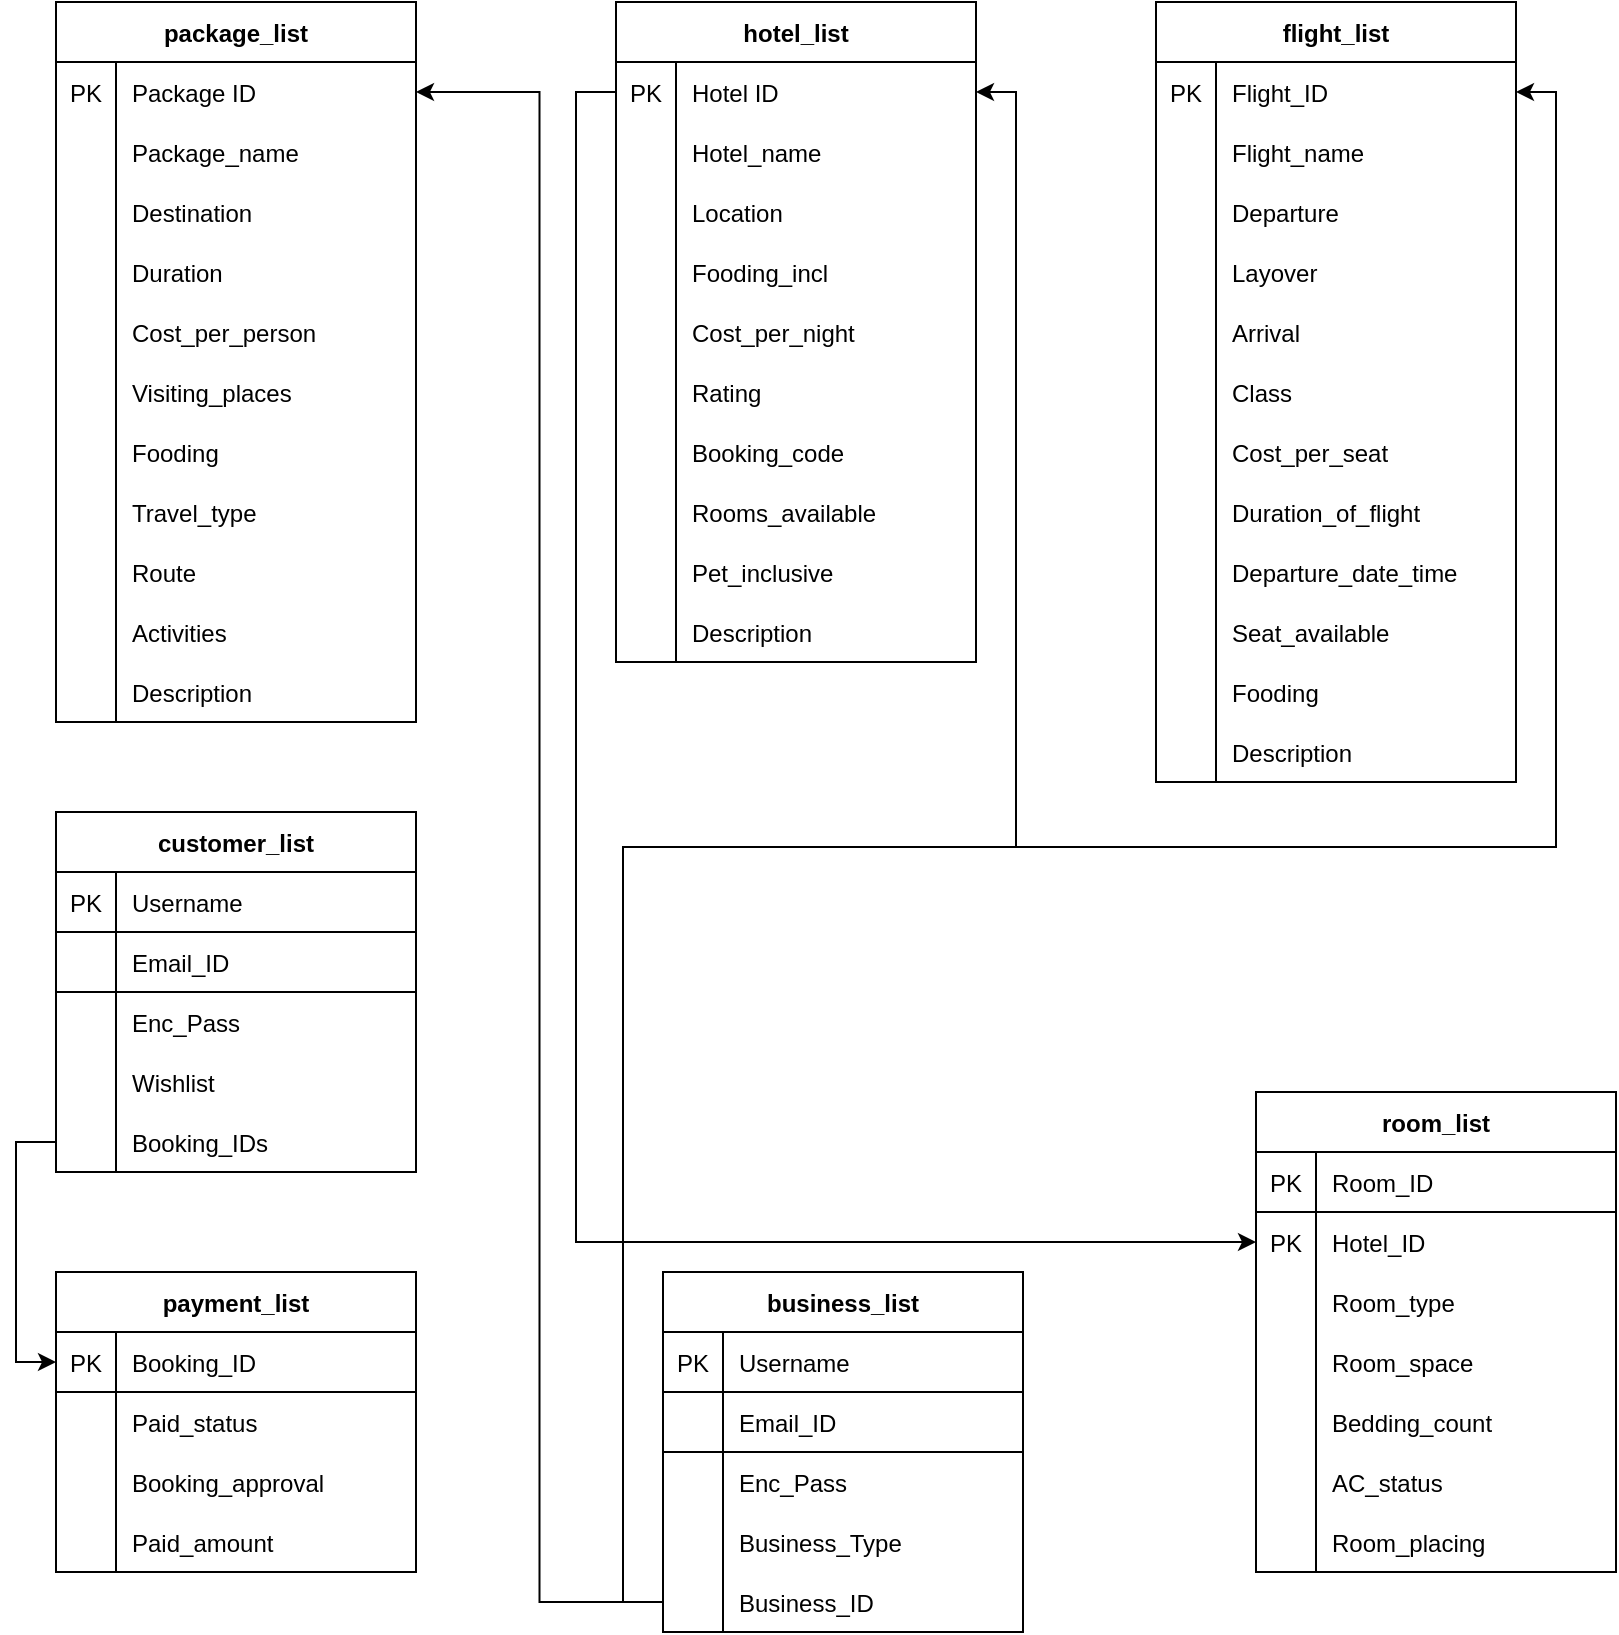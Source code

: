 <mxfile version="14.6.9" type="github">
  <diagram id="CuRWTSlqnP7_Cjv2j5Kn" name="Page-1">
    <mxGraphModel dx="2235" dy="767" grid="1" gridSize="10" guides="1" tooltips="1" connect="1" arrows="1" fold="1" page="1" pageScale="1" pageWidth="827" pageHeight="1169" math="0" shadow="0">
      <root>
        <mxCell id="0" />
        <mxCell id="1" parent="0" />
        <mxCell id="DWATMHvrTUFmByXDOC0O-36" value="package_list" style="shape=table;startSize=30;container=1;collapsible=1;childLayout=tableLayout;fixedRows=1;rowLines=0;fontStyle=1;align=center;resizeLast=1;" parent="1" vertex="1">
          <mxGeometry x="20" y="15" width="180" height="360" as="geometry" />
        </mxCell>
        <mxCell id="DWATMHvrTUFmByXDOC0O-40" value="" style="shape=partialRectangle;collapsible=0;dropTarget=0;pointerEvents=0;fillColor=none;top=0;left=0;bottom=0;right=0;points=[[0,0.5],[1,0.5]];portConstraint=eastwest;" parent="DWATMHvrTUFmByXDOC0O-36" vertex="1">
          <mxGeometry y="30" width="180" height="30" as="geometry" />
        </mxCell>
        <mxCell id="DWATMHvrTUFmByXDOC0O-41" value="PK" style="shape=partialRectangle;connectable=0;fillColor=none;top=0;left=0;bottom=0;right=0;editable=1;overflow=hidden;" parent="DWATMHvrTUFmByXDOC0O-40" vertex="1">
          <mxGeometry width="30" height="30" as="geometry" />
        </mxCell>
        <mxCell id="DWATMHvrTUFmByXDOC0O-42" value="Package ID" style="shape=partialRectangle;connectable=0;fillColor=none;top=0;left=0;bottom=0;right=0;align=left;spacingLeft=6;overflow=hidden;" parent="DWATMHvrTUFmByXDOC0O-40" vertex="1">
          <mxGeometry x="30" width="150" height="30" as="geometry" />
        </mxCell>
        <mxCell id="UtFTahRTL-I38knIz-Q8-114" value="" style="shape=partialRectangle;collapsible=0;dropTarget=0;pointerEvents=0;fillColor=none;top=0;left=0;bottom=0;right=0;points=[[0,0.5],[1,0.5]];portConstraint=eastwest;" parent="DWATMHvrTUFmByXDOC0O-36" vertex="1">
          <mxGeometry y="60" width="180" height="30" as="geometry" />
        </mxCell>
        <mxCell id="UtFTahRTL-I38knIz-Q8-115" value="" style="shape=partialRectangle;connectable=0;fillColor=none;top=0;left=0;bottom=0;right=0;editable=1;overflow=hidden;" parent="UtFTahRTL-I38knIz-Q8-114" vertex="1">
          <mxGeometry width="30" height="30" as="geometry" />
        </mxCell>
        <mxCell id="UtFTahRTL-I38knIz-Q8-116" value="Package_name" style="shape=partialRectangle;connectable=0;fillColor=none;top=0;left=0;bottom=0;right=0;align=left;spacingLeft=6;overflow=hidden;" parent="UtFTahRTL-I38knIz-Q8-114" vertex="1">
          <mxGeometry x="30" width="150" height="30" as="geometry" />
        </mxCell>
        <mxCell id="DWATMHvrTUFmByXDOC0O-43" value="" style="shape=partialRectangle;collapsible=0;dropTarget=0;pointerEvents=0;fillColor=none;top=0;left=0;bottom=0;right=0;points=[[0,0.5],[1,0.5]];portConstraint=eastwest;" parent="DWATMHvrTUFmByXDOC0O-36" vertex="1">
          <mxGeometry y="90" width="180" height="30" as="geometry" />
        </mxCell>
        <mxCell id="DWATMHvrTUFmByXDOC0O-44" value="" style="shape=partialRectangle;connectable=0;fillColor=none;top=0;left=0;bottom=0;right=0;editable=1;overflow=hidden;" parent="DWATMHvrTUFmByXDOC0O-43" vertex="1">
          <mxGeometry width="30" height="30" as="geometry" />
        </mxCell>
        <mxCell id="DWATMHvrTUFmByXDOC0O-45" value="Destination" style="shape=partialRectangle;connectable=0;fillColor=none;top=0;left=0;bottom=0;right=0;align=left;spacingLeft=6;overflow=hidden;" parent="DWATMHvrTUFmByXDOC0O-43" vertex="1">
          <mxGeometry x="30" width="150" height="30" as="geometry" />
        </mxCell>
        <mxCell id="DWATMHvrTUFmByXDOC0O-46" value="" style="shape=partialRectangle;collapsible=0;dropTarget=0;pointerEvents=0;fillColor=none;top=0;left=0;bottom=0;right=0;points=[[0,0.5],[1,0.5]];portConstraint=eastwest;" parent="DWATMHvrTUFmByXDOC0O-36" vertex="1">
          <mxGeometry y="120" width="180" height="30" as="geometry" />
        </mxCell>
        <mxCell id="DWATMHvrTUFmByXDOC0O-47" value="" style="shape=partialRectangle;connectable=0;fillColor=none;top=0;left=0;bottom=0;right=0;editable=1;overflow=hidden;" parent="DWATMHvrTUFmByXDOC0O-46" vertex="1">
          <mxGeometry width="30" height="30" as="geometry" />
        </mxCell>
        <mxCell id="DWATMHvrTUFmByXDOC0O-48" value="Duration" style="shape=partialRectangle;connectable=0;fillColor=none;top=0;left=0;bottom=0;right=0;align=left;spacingLeft=6;overflow=hidden;" parent="DWATMHvrTUFmByXDOC0O-46" vertex="1">
          <mxGeometry x="30" width="150" height="30" as="geometry" />
        </mxCell>
        <mxCell id="DWATMHvrTUFmByXDOC0O-50" value="" style="shape=partialRectangle;collapsible=0;dropTarget=0;pointerEvents=0;fillColor=none;top=0;left=0;bottom=0;right=0;points=[[0,0.5],[1,0.5]];portConstraint=eastwest;" parent="DWATMHvrTUFmByXDOC0O-36" vertex="1">
          <mxGeometry y="150" width="180" height="30" as="geometry" />
        </mxCell>
        <mxCell id="DWATMHvrTUFmByXDOC0O-51" value="" style="shape=partialRectangle;connectable=0;fillColor=none;top=0;left=0;bottom=0;right=0;editable=1;overflow=hidden;" parent="DWATMHvrTUFmByXDOC0O-50" vertex="1">
          <mxGeometry width="30" height="30" as="geometry" />
        </mxCell>
        <mxCell id="DWATMHvrTUFmByXDOC0O-52" value="Cost_per_person" style="shape=partialRectangle;connectable=0;fillColor=none;top=0;left=0;bottom=0;right=0;align=left;spacingLeft=6;overflow=hidden;" parent="DWATMHvrTUFmByXDOC0O-50" vertex="1">
          <mxGeometry x="30" width="150" height="30" as="geometry" />
        </mxCell>
        <mxCell id="DWATMHvrTUFmByXDOC0O-66" value="" style="shape=partialRectangle;collapsible=0;dropTarget=0;pointerEvents=0;fillColor=none;top=0;left=0;bottom=0;right=0;points=[[0,0.5],[1,0.5]];portConstraint=eastwest;" parent="DWATMHvrTUFmByXDOC0O-36" vertex="1">
          <mxGeometry y="180" width="180" height="30" as="geometry" />
        </mxCell>
        <mxCell id="DWATMHvrTUFmByXDOC0O-67" value="" style="shape=partialRectangle;connectable=0;fillColor=none;top=0;left=0;bottom=0;right=0;editable=1;overflow=hidden;" parent="DWATMHvrTUFmByXDOC0O-66" vertex="1">
          <mxGeometry width="30" height="30" as="geometry" />
        </mxCell>
        <mxCell id="DWATMHvrTUFmByXDOC0O-68" value="Visiting_places" style="shape=partialRectangle;connectable=0;fillColor=none;top=0;left=0;bottom=0;right=0;align=left;spacingLeft=6;overflow=hidden;" parent="DWATMHvrTUFmByXDOC0O-66" vertex="1">
          <mxGeometry x="30" width="150" height="30" as="geometry" />
        </mxCell>
        <mxCell id="DWATMHvrTUFmByXDOC0O-69" value="" style="shape=partialRectangle;collapsible=0;dropTarget=0;pointerEvents=0;fillColor=none;top=0;left=0;bottom=0;right=0;points=[[0,0.5],[1,0.5]];portConstraint=eastwest;" parent="DWATMHvrTUFmByXDOC0O-36" vertex="1">
          <mxGeometry y="210" width="180" height="30" as="geometry" />
        </mxCell>
        <mxCell id="DWATMHvrTUFmByXDOC0O-70" value="" style="shape=partialRectangle;connectable=0;fillColor=none;top=0;left=0;bottom=0;right=0;editable=1;overflow=hidden;" parent="DWATMHvrTUFmByXDOC0O-69" vertex="1">
          <mxGeometry width="30" height="30" as="geometry" />
        </mxCell>
        <mxCell id="DWATMHvrTUFmByXDOC0O-71" value="Fooding" style="shape=partialRectangle;connectable=0;fillColor=none;top=0;left=0;bottom=0;right=0;align=left;spacingLeft=6;overflow=hidden;" parent="DWATMHvrTUFmByXDOC0O-69" vertex="1">
          <mxGeometry x="30" width="150" height="30" as="geometry" />
        </mxCell>
        <mxCell id="DWATMHvrTUFmByXDOC0O-72" value="" style="shape=partialRectangle;collapsible=0;dropTarget=0;pointerEvents=0;fillColor=none;top=0;left=0;bottom=0;right=0;points=[[0,0.5],[1,0.5]];portConstraint=eastwest;" parent="DWATMHvrTUFmByXDOC0O-36" vertex="1">
          <mxGeometry y="240" width="180" height="30" as="geometry" />
        </mxCell>
        <mxCell id="DWATMHvrTUFmByXDOC0O-73" value="" style="shape=partialRectangle;connectable=0;fillColor=none;top=0;left=0;bottom=0;right=0;editable=1;overflow=hidden;" parent="DWATMHvrTUFmByXDOC0O-72" vertex="1">
          <mxGeometry width="30" height="30" as="geometry" />
        </mxCell>
        <mxCell id="DWATMHvrTUFmByXDOC0O-74" value="Travel_type" style="shape=partialRectangle;connectable=0;fillColor=none;top=0;left=0;bottom=0;right=0;align=left;spacingLeft=6;overflow=hidden;" parent="DWATMHvrTUFmByXDOC0O-72" vertex="1">
          <mxGeometry x="30" width="150" height="30" as="geometry" />
        </mxCell>
        <mxCell id="DWATMHvrTUFmByXDOC0O-75" value="" style="shape=partialRectangle;collapsible=0;dropTarget=0;pointerEvents=0;fillColor=none;top=0;left=0;bottom=0;right=0;points=[[0,0.5],[1,0.5]];portConstraint=eastwest;" parent="DWATMHvrTUFmByXDOC0O-36" vertex="1">
          <mxGeometry y="270" width="180" height="30" as="geometry" />
        </mxCell>
        <mxCell id="DWATMHvrTUFmByXDOC0O-76" value="" style="shape=partialRectangle;connectable=0;fillColor=none;top=0;left=0;bottom=0;right=0;editable=1;overflow=hidden;" parent="DWATMHvrTUFmByXDOC0O-75" vertex="1">
          <mxGeometry width="30" height="30" as="geometry" />
        </mxCell>
        <mxCell id="DWATMHvrTUFmByXDOC0O-77" value="Route" style="shape=partialRectangle;connectable=0;fillColor=none;top=0;left=0;bottom=0;right=0;align=left;spacingLeft=6;overflow=hidden;" parent="DWATMHvrTUFmByXDOC0O-75" vertex="1">
          <mxGeometry x="30" width="150" height="30" as="geometry" />
        </mxCell>
        <mxCell id="DWATMHvrTUFmByXDOC0O-78" value="" style="shape=partialRectangle;collapsible=0;dropTarget=0;pointerEvents=0;fillColor=none;top=0;left=0;bottom=0;right=0;points=[[0,0.5],[1,0.5]];portConstraint=eastwest;" parent="DWATMHvrTUFmByXDOC0O-36" vertex="1">
          <mxGeometry y="300" width="180" height="30" as="geometry" />
        </mxCell>
        <mxCell id="DWATMHvrTUFmByXDOC0O-79" value="" style="shape=partialRectangle;connectable=0;fillColor=none;top=0;left=0;bottom=0;right=0;editable=1;overflow=hidden;" parent="DWATMHvrTUFmByXDOC0O-78" vertex="1">
          <mxGeometry width="30" height="30" as="geometry" />
        </mxCell>
        <mxCell id="DWATMHvrTUFmByXDOC0O-80" value="Activities" style="shape=partialRectangle;connectable=0;fillColor=none;top=0;left=0;bottom=0;right=0;align=left;spacingLeft=6;overflow=hidden;" parent="DWATMHvrTUFmByXDOC0O-78" vertex="1">
          <mxGeometry x="30" width="150" height="30" as="geometry" />
        </mxCell>
        <mxCell id="UtFTahRTL-I38knIz-Q8-77" value="" style="shape=partialRectangle;collapsible=0;dropTarget=0;pointerEvents=0;fillColor=none;top=0;left=0;bottom=0;right=0;points=[[0,0.5],[1,0.5]];portConstraint=eastwest;" parent="DWATMHvrTUFmByXDOC0O-36" vertex="1">
          <mxGeometry y="330" width="180" height="30" as="geometry" />
        </mxCell>
        <mxCell id="UtFTahRTL-I38knIz-Q8-78" value="" style="shape=partialRectangle;connectable=0;fillColor=none;top=0;left=0;bottom=0;right=0;editable=1;overflow=hidden;" parent="UtFTahRTL-I38knIz-Q8-77" vertex="1">
          <mxGeometry width="30" height="30" as="geometry" />
        </mxCell>
        <mxCell id="UtFTahRTL-I38knIz-Q8-79" value="Description" style="shape=partialRectangle;connectable=0;fillColor=none;top=0;left=0;bottom=0;right=0;align=left;spacingLeft=6;overflow=hidden;" parent="UtFTahRTL-I38knIz-Q8-77" vertex="1">
          <mxGeometry x="30" width="150" height="30" as="geometry" />
        </mxCell>
        <mxCell id="DWATMHvrTUFmByXDOC0O-81" value="hotel_list" style="shape=table;startSize=30;container=1;collapsible=1;childLayout=tableLayout;fixedRows=1;rowLines=0;fontStyle=1;align=center;resizeLast=1;" parent="1" vertex="1">
          <mxGeometry x="300" y="15" width="180" height="330" as="geometry" />
        </mxCell>
        <mxCell id="DWATMHvrTUFmByXDOC0O-82" value="" style="shape=partialRectangle;collapsible=0;dropTarget=0;pointerEvents=0;fillColor=none;top=0;left=0;bottom=0;right=0;points=[[0,0.5],[1,0.5]];portConstraint=eastwest;" parent="DWATMHvrTUFmByXDOC0O-81" vertex="1">
          <mxGeometry y="30" width="180" height="30" as="geometry" />
        </mxCell>
        <mxCell id="DWATMHvrTUFmByXDOC0O-83" value="PK" style="shape=partialRectangle;connectable=0;fillColor=none;top=0;left=0;bottom=0;right=0;editable=1;overflow=hidden;" parent="DWATMHvrTUFmByXDOC0O-82" vertex="1">
          <mxGeometry width="30" height="30" as="geometry" />
        </mxCell>
        <mxCell id="DWATMHvrTUFmByXDOC0O-84" value="Hotel ID" style="shape=partialRectangle;connectable=0;fillColor=none;top=0;left=0;bottom=0;right=0;align=left;spacingLeft=6;overflow=hidden;" parent="DWATMHvrTUFmByXDOC0O-82" vertex="1">
          <mxGeometry x="30" width="150" height="30" as="geometry" />
        </mxCell>
        <mxCell id="UtFTahRTL-I38knIz-Q8-117" value="" style="shape=partialRectangle;collapsible=0;dropTarget=0;pointerEvents=0;fillColor=none;top=0;left=0;bottom=0;right=0;points=[[0,0.5],[1,0.5]];portConstraint=eastwest;" parent="DWATMHvrTUFmByXDOC0O-81" vertex="1">
          <mxGeometry y="60" width="180" height="30" as="geometry" />
        </mxCell>
        <mxCell id="UtFTahRTL-I38knIz-Q8-118" value="" style="shape=partialRectangle;connectable=0;fillColor=none;top=0;left=0;bottom=0;right=0;editable=1;overflow=hidden;" parent="UtFTahRTL-I38knIz-Q8-117" vertex="1">
          <mxGeometry width="30" height="30" as="geometry" />
        </mxCell>
        <mxCell id="UtFTahRTL-I38knIz-Q8-119" value="Hotel_name" style="shape=partialRectangle;connectable=0;fillColor=none;top=0;left=0;bottom=0;right=0;align=left;spacingLeft=6;overflow=hidden;" parent="UtFTahRTL-I38knIz-Q8-117" vertex="1">
          <mxGeometry x="30" width="150" height="30" as="geometry" />
        </mxCell>
        <mxCell id="DWATMHvrTUFmByXDOC0O-85" value="" style="shape=partialRectangle;collapsible=0;dropTarget=0;pointerEvents=0;fillColor=none;top=0;left=0;bottom=0;right=0;points=[[0,0.5],[1,0.5]];portConstraint=eastwest;" parent="DWATMHvrTUFmByXDOC0O-81" vertex="1">
          <mxGeometry y="90" width="180" height="30" as="geometry" />
        </mxCell>
        <mxCell id="DWATMHvrTUFmByXDOC0O-86" value="" style="shape=partialRectangle;connectable=0;fillColor=none;top=0;left=0;bottom=0;right=0;editable=1;overflow=hidden;" parent="DWATMHvrTUFmByXDOC0O-85" vertex="1">
          <mxGeometry width="30" height="30" as="geometry" />
        </mxCell>
        <mxCell id="DWATMHvrTUFmByXDOC0O-87" value="Location" style="shape=partialRectangle;connectable=0;fillColor=none;top=0;left=0;bottom=0;right=0;align=left;spacingLeft=6;overflow=hidden;" parent="DWATMHvrTUFmByXDOC0O-85" vertex="1">
          <mxGeometry x="30" width="150" height="30" as="geometry" />
        </mxCell>
        <mxCell id="DWATMHvrTUFmByXDOC0O-88" value="" style="shape=partialRectangle;collapsible=0;dropTarget=0;pointerEvents=0;fillColor=none;top=0;left=0;bottom=0;right=0;points=[[0,0.5],[1,0.5]];portConstraint=eastwest;" parent="DWATMHvrTUFmByXDOC0O-81" vertex="1">
          <mxGeometry y="120" width="180" height="30" as="geometry" />
        </mxCell>
        <mxCell id="DWATMHvrTUFmByXDOC0O-89" value="" style="shape=partialRectangle;connectable=0;fillColor=none;top=0;left=0;bottom=0;right=0;editable=1;overflow=hidden;" parent="DWATMHvrTUFmByXDOC0O-88" vertex="1">
          <mxGeometry width="30" height="30" as="geometry" />
        </mxCell>
        <mxCell id="DWATMHvrTUFmByXDOC0O-90" value="Fooding_incl" style="shape=partialRectangle;connectable=0;fillColor=none;top=0;left=0;bottom=0;right=0;align=left;spacingLeft=6;overflow=hidden;" parent="DWATMHvrTUFmByXDOC0O-88" vertex="1">
          <mxGeometry x="30" width="150" height="30" as="geometry" />
        </mxCell>
        <mxCell id="DWATMHvrTUFmByXDOC0O-91" value="" style="shape=partialRectangle;collapsible=0;dropTarget=0;pointerEvents=0;fillColor=none;top=0;left=0;bottom=0;right=0;points=[[0,0.5],[1,0.5]];portConstraint=eastwest;" parent="DWATMHvrTUFmByXDOC0O-81" vertex="1">
          <mxGeometry y="150" width="180" height="30" as="geometry" />
        </mxCell>
        <mxCell id="DWATMHvrTUFmByXDOC0O-92" value="" style="shape=partialRectangle;connectable=0;fillColor=none;top=0;left=0;bottom=0;right=0;editable=1;overflow=hidden;" parent="DWATMHvrTUFmByXDOC0O-91" vertex="1">
          <mxGeometry width="30" height="30" as="geometry" />
        </mxCell>
        <mxCell id="DWATMHvrTUFmByXDOC0O-93" value="Cost_per_night" style="shape=partialRectangle;connectable=0;fillColor=none;top=0;left=0;bottom=0;right=0;align=left;spacingLeft=6;overflow=hidden;" parent="DWATMHvrTUFmByXDOC0O-91" vertex="1">
          <mxGeometry x="30" width="150" height="30" as="geometry" />
        </mxCell>
        <mxCell id="DWATMHvrTUFmByXDOC0O-94" value="" style="shape=partialRectangle;collapsible=0;dropTarget=0;pointerEvents=0;fillColor=none;top=0;left=0;bottom=0;right=0;points=[[0,0.5],[1,0.5]];portConstraint=eastwest;" parent="DWATMHvrTUFmByXDOC0O-81" vertex="1">
          <mxGeometry y="180" width="180" height="30" as="geometry" />
        </mxCell>
        <mxCell id="DWATMHvrTUFmByXDOC0O-95" value="" style="shape=partialRectangle;connectable=0;fillColor=none;top=0;left=0;bottom=0;right=0;editable=1;overflow=hidden;" parent="DWATMHvrTUFmByXDOC0O-94" vertex="1">
          <mxGeometry width="30" height="30" as="geometry" />
        </mxCell>
        <mxCell id="DWATMHvrTUFmByXDOC0O-96" value="Rating" style="shape=partialRectangle;connectable=0;fillColor=none;top=0;left=0;bottom=0;right=0;align=left;spacingLeft=6;overflow=hidden;" parent="DWATMHvrTUFmByXDOC0O-94" vertex="1">
          <mxGeometry x="30" width="150" height="30" as="geometry" />
        </mxCell>
        <mxCell id="UtFTahRTL-I38knIz-Q8-14" value="" style="shape=partialRectangle;collapsible=0;dropTarget=0;pointerEvents=0;fillColor=none;top=0;left=0;bottom=0;right=0;points=[[0,0.5],[1,0.5]];portConstraint=eastwest;" parent="DWATMHvrTUFmByXDOC0O-81" vertex="1">
          <mxGeometry y="210" width="180" height="30" as="geometry" />
        </mxCell>
        <mxCell id="UtFTahRTL-I38knIz-Q8-15" value="" style="shape=partialRectangle;connectable=0;fillColor=none;top=0;left=0;bottom=0;right=0;editable=1;overflow=hidden;" parent="UtFTahRTL-I38knIz-Q8-14" vertex="1">
          <mxGeometry width="30" height="30" as="geometry" />
        </mxCell>
        <mxCell id="UtFTahRTL-I38knIz-Q8-16" value="Booking_code" style="shape=partialRectangle;connectable=0;fillColor=none;top=0;left=0;bottom=0;right=0;align=left;spacingLeft=6;overflow=hidden;" parent="UtFTahRTL-I38knIz-Q8-14" vertex="1">
          <mxGeometry x="30" width="150" height="30" as="geometry" />
        </mxCell>
        <mxCell id="UtFTahRTL-I38knIz-Q8-33" value="" style="shape=partialRectangle;collapsible=0;dropTarget=0;pointerEvents=0;fillColor=none;top=0;left=0;bottom=0;right=0;points=[[0,0.5],[1,0.5]];portConstraint=eastwest;" parent="DWATMHvrTUFmByXDOC0O-81" vertex="1">
          <mxGeometry y="240" width="180" height="30" as="geometry" />
        </mxCell>
        <mxCell id="UtFTahRTL-I38knIz-Q8-34" value="" style="shape=partialRectangle;connectable=0;fillColor=none;top=0;left=0;bottom=0;right=0;editable=1;overflow=hidden;" parent="UtFTahRTL-I38knIz-Q8-33" vertex="1">
          <mxGeometry width="30" height="30" as="geometry" />
        </mxCell>
        <mxCell id="UtFTahRTL-I38knIz-Q8-35" value="Rooms_available" style="shape=partialRectangle;connectable=0;fillColor=none;top=0;left=0;bottom=0;right=0;align=left;spacingLeft=6;overflow=hidden;" parent="UtFTahRTL-I38knIz-Q8-33" vertex="1">
          <mxGeometry x="30" width="150" height="30" as="geometry" />
        </mxCell>
        <mxCell id="UtFTahRTL-I38knIz-Q8-83" value="" style="shape=partialRectangle;collapsible=0;dropTarget=0;pointerEvents=0;fillColor=none;top=0;left=0;bottom=0;right=0;points=[[0,0.5],[1,0.5]];portConstraint=eastwest;" parent="DWATMHvrTUFmByXDOC0O-81" vertex="1">
          <mxGeometry y="270" width="180" height="30" as="geometry" />
        </mxCell>
        <mxCell id="UtFTahRTL-I38knIz-Q8-84" value="" style="shape=partialRectangle;connectable=0;fillColor=none;top=0;left=0;bottom=0;right=0;editable=1;overflow=hidden;" parent="UtFTahRTL-I38knIz-Q8-83" vertex="1">
          <mxGeometry width="30" height="30" as="geometry" />
        </mxCell>
        <mxCell id="UtFTahRTL-I38knIz-Q8-85" value="Pet_inclusive" style="shape=partialRectangle;connectable=0;fillColor=none;top=0;left=0;bottom=0;right=0;align=left;spacingLeft=6;overflow=hidden;" parent="UtFTahRTL-I38knIz-Q8-83" vertex="1">
          <mxGeometry x="30" width="150" height="30" as="geometry" />
        </mxCell>
        <mxCell id="UtFTahRTL-I38knIz-Q8-80" value="" style="shape=partialRectangle;collapsible=0;dropTarget=0;pointerEvents=0;fillColor=none;top=0;left=0;bottom=0;right=0;points=[[0,0.5],[1,0.5]];portConstraint=eastwest;" parent="DWATMHvrTUFmByXDOC0O-81" vertex="1">
          <mxGeometry y="300" width="180" height="30" as="geometry" />
        </mxCell>
        <mxCell id="UtFTahRTL-I38knIz-Q8-81" value="" style="shape=partialRectangle;connectable=0;fillColor=none;top=0;left=0;bottom=0;right=0;editable=1;overflow=hidden;" parent="UtFTahRTL-I38knIz-Q8-80" vertex="1">
          <mxGeometry width="30" height="30" as="geometry" />
        </mxCell>
        <mxCell id="UtFTahRTL-I38knIz-Q8-82" value="Description" style="shape=partialRectangle;connectable=0;fillColor=none;top=0;left=0;bottom=0;right=0;align=left;spacingLeft=6;overflow=hidden;" parent="UtFTahRTL-I38knIz-Q8-80" vertex="1">
          <mxGeometry x="30" width="150" height="30" as="geometry" />
        </mxCell>
        <mxCell id="DWATMHvrTUFmByXDOC0O-109" value="flight_list" style="shape=table;startSize=30;container=1;collapsible=1;childLayout=tableLayout;fixedRows=1;rowLines=0;fontStyle=1;align=center;resizeLast=1;" parent="1" vertex="1">
          <mxGeometry x="570" y="15" width="180" height="390" as="geometry" />
        </mxCell>
        <mxCell id="DWATMHvrTUFmByXDOC0O-110" value="" style="shape=partialRectangle;collapsible=0;dropTarget=0;pointerEvents=0;fillColor=none;top=0;left=0;bottom=0;right=0;points=[[0,0.5],[1,0.5]];portConstraint=eastwest;" parent="DWATMHvrTUFmByXDOC0O-109" vertex="1">
          <mxGeometry y="30" width="180" height="30" as="geometry" />
        </mxCell>
        <mxCell id="DWATMHvrTUFmByXDOC0O-111" value="PK" style="shape=partialRectangle;connectable=0;fillColor=none;top=0;left=0;bottom=0;right=0;editable=1;overflow=hidden;" parent="DWATMHvrTUFmByXDOC0O-110" vertex="1">
          <mxGeometry width="30" height="30" as="geometry" />
        </mxCell>
        <mxCell id="DWATMHvrTUFmByXDOC0O-112" value="Flight_ID" style="shape=partialRectangle;connectable=0;fillColor=none;top=0;left=0;bottom=0;right=0;align=left;spacingLeft=6;overflow=hidden;" parent="DWATMHvrTUFmByXDOC0O-110" vertex="1">
          <mxGeometry x="30" width="150" height="30" as="geometry" />
        </mxCell>
        <mxCell id="UtFTahRTL-I38knIz-Q8-120" value="" style="shape=partialRectangle;collapsible=0;dropTarget=0;pointerEvents=0;fillColor=none;top=0;left=0;bottom=0;right=0;points=[[0,0.5],[1,0.5]];portConstraint=eastwest;" parent="DWATMHvrTUFmByXDOC0O-109" vertex="1">
          <mxGeometry y="60" width="180" height="30" as="geometry" />
        </mxCell>
        <mxCell id="UtFTahRTL-I38knIz-Q8-121" value="" style="shape=partialRectangle;connectable=0;fillColor=none;top=0;left=0;bottom=0;right=0;editable=1;overflow=hidden;" parent="UtFTahRTL-I38knIz-Q8-120" vertex="1">
          <mxGeometry width="30" height="30" as="geometry" />
        </mxCell>
        <mxCell id="UtFTahRTL-I38knIz-Q8-122" value="Flight_name" style="shape=partialRectangle;connectable=0;fillColor=none;top=0;left=0;bottom=0;right=0;align=left;spacingLeft=6;overflow=hidden;" parent="UtFTahRTL-I38knIz-Q8-120" vertex="1">
          <mxGeometry x="30" width="150" height="30" as="geometry" />
        </mxCell>
        <mxCell id="DWATMHvrTUFmByXDOC0O-113" value="" style="shape=partialRectangle;collapsible=0;dropTarget=0;pointerEvents=0;fillColor=none;top=0;left=0;bottom=0;right=0;points=[[0,0.5],[1,0.5]];portConstraint=eastwest;" parent="DWATMHvrTUFmByXDOC0O-109" vertex="1">
          <mxGeometry y="90" width="180" height="30" as="geometry" />
        </mxCell>
        <mxCell id="DWATMHvrTUFmByXDOC0O-114" value="" style="shape=partialRectangle;connectable=0;fillColor=none;top=0;left=0;bottom=0;right=0;editable=1;overflow=hidden;" parent="DWATMHvrTUFmByXDOC0O-113" vertex="1">
          <mxGeometry width="30" height="30" as="geometry" />
        </mxCell>
        <mxCell id="DWATMHvrTUFmByXDOC0O-115" value="Departure" style="shape=partialRectangle;connectable=0;fillColor=none;top=0;left=0;bottom=0;right=0;align=left;spacingLeft=6;overflow=hidden;" parent="DWATMHvrTUFmByXDOC0O-113" vertex="1">
          <mxGeometry x="30" width="150" height="30" as="geometry" />
        </mxCell>
        <mxCell id="UtFTahRTL-I38knIz-Q8-86" value="" style="shape=partialRectangle;collapsible=0;dropTarget=0;pointerEvents=0;fillColor=none;top=0;left=0;bottom=0;right=0;points=[[0,0.5],[1,0.5]];portConstraint=eastwest;" parent="DWATMHvrTUFmByXDOC0O-109" vertex="1">
          <mxGeometry y="120" width="180" height="30" as="geometry" />
        </mxCell>
        <mxCell id="UtFTahRTL-I38knIz-Q8-87" value="" style="shape=partialRectangle;connectable=0;fillColor=none;top=0;left=0;bottom=0;right=0;editable=1;overflow=hidden;" parent="UtFTahRTL-I38knIz-Q8-86" vertex="1">
          <mxGeometry width="30" height="30" as="geometry" />
        </mxCell>
        <mxCell id="UtFTahRTL-I38knIz-Q8-88" value="Layover" style="shape=partialRectangle;connectable=0;fillColor=none;top=0;left=0;bottom=0;right=0;align=left;spacingLeft=6;overflow=hidden;" parent="UtFTahRTL-I38knIz-Q8-86" vertex="1">
          <mxGeometry x="30" width="150" height="30" as="geometry" />
        </mxCell>
        <mxCell id="DWATMHvrTUFmByXDOC0O-116" value="" style="shape=partialRectangle;collapsible=0;dropTarget=0;pointerEvents=0;fillColor=none;top=0;left=0;bottom=0;right=0;points=[[0,0.5],[1,0.5]];portConstraint=eastwest;" parent="DWATMHvrTUFmByXDOC0O-109" vertex="1">
          <mxGeometry y="150" width="180" height="30" as="geometry" />
        </mxCell>
        <mxCell id="DWATMHvrTUFmByXDOC0O-117" value="" style="shape=partialRectangle;connectable=0;fillColor=none;top=0;left=0;bottom=0;right=0;editable=1;overflow=hidden;" parent="DWATMHvrTUFmByXDOC0O-116" vertex="1">
          <mxGeometry width="30" height="30" as="geometry" />
        </mxCell>
        <mxCell id="DWATMHvrTUFmByXDOC0O-118" value="Arrival" style="shape=partialRectangle;connectable=0;fillColor=none;top=0;left=0;bottom=0;right=0;align=left;spacingLeft=6;overflow=hidden;" parent="DWATMHvrTUFmByXDOC0O-116" vertex="1">
          <mxGeometry x="30" width="150" height="30" as="geometry" />
        </mxCell>
        <mxCell id="DWATMHvrTUFmByXDOC0O-119" value="" style="shape=partialRectangle;collapsible=0;dropTarget=0;pointerEvents=0;fillColor=none;top=0;left=0;bottom=0;right=0;points=[[0,0.5],[1,0.5]];portConstraint=eastwest;" parent="DWATMHvrTUFmByXDOC0O-109" vertex="1">
          <mxGeometry y="180" width="180" height="30" as="geometry" />
        </mxCell>
        <mxCell id="DWATMHvrTUFmByXDOC0O-120" value="" style="shape=partialRectangle;connectable=0;fillColor=none;top=0;left=0;bottom=0;right=0;editable=1;overflow=hidden;" parent="DWATMHvrTUFmByXDOC0O-119" vertex="1">
          <mxGeometry width="30" height="30" as="geometry" />
        </mxCell>
        <mxCell id="DWATMHvrTUFmByXDOC0O-121" value="Class" style="shape=partialRectangle;connectable=0;fillColor=none;top=0;left=0;bottom=0;right=0;align=left;spacingLeft=6;overflow=hidden;" parent="DWATMHvrTUFmByXDOC0O-119" vertex="1">
          <mxGeometry x="30" width="150" height="30" as="geometry" />
        </mxCell>
        <mxCell id="DWATMHvrTUFmByXDOC0O-122" value="" style="shape=partialRectangle;collapsible=0;dropTarget=0;pointerEvents=0;fillColor=none;top=0;left=0;bottom=0;right=0;points=[[0,0.5],[1,0.5]];portConstraint=eastwest;" parent="DWATMHvrTUFmByXDOC0O-109" vertex="1">
          <mxGeometry y="210" width="180" height="30" as="geometry" />
        </mxCell>
        <mxCell id="DWATMHvrTUFmByXDOC0O-123" value="" style="shape=partialRectangle;connectable=0;fillColor=none;top=0;left=0;bottom=0;right=0;editable=1;overflow=hidden;" parent="DWATMHvrTUFmByXDOC0O-122" vertex="1">
          <mxGeometry width="30" height="30" as="geometry" />
        </mxCell>
        <mxCell id="DWATMHvrTUFmByXDOC0O-124" value="Cost_per_seat" style="shape=partialRectangle;connectable=0;fillColor=none;top=0;left=0;bottom=0;right=0;align=left;spacingLeft=6;overflow=hidden;" parent="DWATMHvrTUFmByXDOC0O-122" vertex="1">
          <mxGeometry x="30" width="150" height="30" as="geometry" />
        </mxCell>
        <mxCell id="DWATMHvrTUFmByXDOC0O-125" value="" style="shape=partialRectangle;collapsible=0;dropTarget=0;pointerEvents=0;fillColor=none;top=0;left=0;bottom=0;right=0;points=[[0,0.5],[1,0.5]];portConstraint=eastwest;" parent="DWATMHvrTUFmByXDOC0O-109" vertex="1">
          <mxGeometry y="240" width="180" height="30" as="geometry" />
        </mxCell>
        <mxCell id="DWATMHvrTUFmByXDOC0O-126" value="" style="shape=partialRectangle;connectable=0;fillColor=none;top=0;left=0;bottom=0;right=0;editable=1;overflow=hidden;" parent="DWATMHvrTUFmByXDOC0O-125" vertex="1">
          <mxGeometry width="30" height="30" as="geometry" />
        </mxCell>
        <mxCell id="DWATMHvrTUFmByXDOC0O-127" value="Duration_of_flight" style="shape=partialRectangle;connectable=0;fillColor=none;top=0;left=0;bottom=0;right=0;align=left;spacingLeft=6;overflow=hidden;" parent="DWATMHvrTUFmByXDOC0O-125" vertex="1">
          <mxGeometry x="30" width="150" height="30" as="geometry" />
        </mxCell>
        <mxCell id="DWATMHvrTUFmByXDOC0O-128" value="" style="shape=partialRectangle;collapsible=0;dropTarget=0;pointerEvents=0;fillColor=none;top=0;left=0;bottom=0;right=0;points=[[0,0.5],[1,0.5]];portConstraint=eastwest;" parent="DWATMHvrTUFmByXDOC0O-109" vertex="1">
          <mxGeometry y="270" width="180" height="30" as="geometry" />
        </mxCell>
        <mxCell id="DWATMHvrTUFmByXDOC0O-129" value="" style="shape=partialRectangle;connectable=0;fillColor=none;top=0;left=0;bottom=0;right=0;editable=1;overflow=hidden;" parent="DWATMHvrTUFmByXDOC0O-128" vertex="1">
          <mxGeometry width="30" height="30" as="geometry" />
        </mxCell>
        <mxCell id="DWATMHvrTUFmByXDOC0O-130" value="Departure_date_time" style="shape=partialRectangle;connectable=0;fillColor=none;top=0;left=0;bottom=0;right=0;align=left;spacingLeft=6;overflow=hidden;" parent="DWATMHvrTUFmByXDOC0O-128" vertex="1">
          <mxGeometry x="30" width="150" height="30" as="geometry" />
        </mxCell>
        <mxCell id="DWATMHvrTUFmByXDOC0O-131" value="" style="shape=partialRectangle;collapsible=0;dropTarget=0;pointerEvents=0;fillColor=none;top=0;left=0;bottom=0;right=0;points=[[0,0.5],[1,0.5]];portConstraint=eastwest;" parent="DWATMHvrTUFmByXDOC0O-109" vertex="1">
          <mxGeometry y="300" width="180" height="30" as="geometry" />
        </mxCell>
        <mxCell id="DWATMHvrTUFmByXDOC0O-132" value="" style="shape=partialRectangle;connectable=0;fillColor=none;top=0;left=0;bottom=0;right=0;editable=1;overflow=hidden;" parent="DWATMHvrTUFmByXDOC0O-131" vertex="1">
          <mxGeometry width="30" height="30" as="geometry" />
        </mxCell>
        <mxCell id="DWATMHvrTUFmByXDOC0O-133" value="Seat_available" style="shape=partialRectangle;connectable=0;fillColor=none;top=0;left=0;bottom=0;right=0;align=left;spacingLeft=6;overflow=hidden;" parent="DWATMHvrTUFmByXDOC0O-131" vertex="1">
          <mxGeometry x="30" width="150" height="30" as="geometry" />
        </mxCell>
        <mxCell id="UtFTahRTL-I38knIz-Q8-89" value="" style="shape=partialRectangle;collapsible=0;dropTarget=0;pointerEvents=0;fillColor=none;top=0;left=0;bottom=0;right=0;points=[[0,0.5],[1,0.5]];portConstraint=eastwest;" parent="DWATMHvrTUFmByXDOC0O-109" vertex="1">
          <mxGeometry y="330" width="180" height="30" as="geometry" />
        </mxCell>
        <mxCell id="UtFTahRTL-I38knIz-Q8-90" value="" style="shape=partialRectangle;connectable=0;fillColor=none;top=0;left=0;bottom=0;right=0;editable=1;overflow=hidden;" parent="UtFTahRTL-I38knIz-Q8-89" vertex="1">
          <mxGeometry width="30" height="30" as="geometry" />
        </mxCell>
        <mxCell id="UtFTahRTL-I38knIz-Q8-91" value="Fooding" style="shape=partialRectangle;connectable=0;fillColor=none;top=0;left=0;bottom=0;right=0;align=left;spacingLeft=6;overflow=hidden;" parent="UtFTahRTL-I38knIz-Q8-89" vertex="1">
          <mxGeometry x="30" width="150" height="30" as="geometry" />
        </mxCell>
        <mxCell id="DWATMHvrTUFmByXDOC0O-134" value="" style="shape=partialRectangle;collapsible=0;dropTarget=0;pointerEvents=0;fillColor=none;top=0;left=0;bottom=0;right=0;points=[[0,0.5],[1,0.5]];portConstraint=eastwest;" parent="DWATMHvrTUFmByXDOC0O-109" vertex="1">
          <mxGeometry y="360" width="180" height="30" as="geometry" />
        </mxCell>
        <mxCell id="DWATMHvrTUFmByXDOC0O-135" value="" style="shape=partialRectangle;connectable=0;fillColor=none;top=0;left=0;bottom=0;right=0;editable=1;overflow=hidden;" parent="DWATMHvrTUFmByXDOC0O-134" vertex="1">
          <mxGeometry width="30" height="30" as="geometry" />
        </mxCell>
        <mxCell id="DWATMHvrTUFmByXDOC0O-136" value="Description" style="shape=partialRectangle;connectable=0;fillColor=none;top=0;left=0;bottom=0;right=0;align=left;spacingLeft=6;overflow=hidden;" parent="DWATMHvrTUFmByXDOC0O-134" vertex="1">
          <mxGeometry x="30" width="150" height="30" as="geometry" />
        </mxCell>
        <mxCell id="UtFTahRTL-I38knIz-Q8-1" value="customer_list" style="shape=table;startSize=30;container=1;collapsible=1;childLayout=tableLayout;fixedRows=1;rowLines=0;fontStyle=1;align=center;resizeLast=1;" parent="1" vertex="1">
          <mxGeometry x="20" y="420" width="180" height="180" as="geometry" />
        </mxCell>
        <mxCell id="UtFTahRTL-I38knIz-Q8-2" value="" style="shape=partialRectangle;collapsible=0;dropTarget=0;pointerEvents=0;fillColor=none;top=0;left=0;bottom=1;right=0;points=[[0,0.5],[1,0.5]];portConstraint=eastwest;" parent="UtFTahRTL-I38knIz-Q8-1" vertex="1">
          <mxGeometry y="30" width="180" height="30" as="geometry" />
        </mxCell>
        <mxCell id="UtFTahRTL-I38knIz-Q8-3" value="PK" style="shape=partialRectangle;connectable=0;fillColor=none;top=0;left=0;bottom=0;right=0;fontStyle=0;overflow=hidden;" parent="UtFTahRTL-I38knIz-Q8-2" vertex="1">
          <mxGeometry width="30" height="30" as="geometry" />
        </mxCell>
        <mxCell id="UtFTahRTL-I38knIz-Q8-4" value="Username" style="shape=partialRectangle;connectable=0;fillColor=none;top=0;left=0;bottom=0;right=0;align=left;spacingLeft=6;fontStyle=0;overflow=hidden;" parent="UtFTahRTL-I38knIz-Q8-2" vertex="1">
          <mxGeometry x="30" width="150" height="30" as="geometry" />
        </mxCell>
        <mxCell id="Xf4EHpsOYEq3jqY1Iceg-15" value="" style="shape=partialRectangle;collapsible=0;dropTarget=0;pointerEvents=0;fillColor=none;top=0;left=0;bottom=1;right=0;points=[[0,0.5],[1,0.5]];portConstraint=eastwest;" vertex="1" parent="UtFTahRTL-I38knIz-Q8-1">
          <mxGeometry y="60" width="180" height="30" as="geometry" />
        </mxCell>
        <mxCell id="Xf4EHpsOYEq3jqY1Iceg-16" value="" style="shape=partialRectangle;connectable=0;fillColor=none;top=0;left=0;bottom=0;right=0;fontStyle=0;overflow=hidden;" vertex="1" parent="Xf4EHpsOYEq3jqY1Iceg-15">
          <mxGeometry width="30" height="30" as="geometry" />
        </mxCell>
        <mxCell id="Xf4EHpsOYEq3jqY1Iceg-17" value="Email_ID" style="shape=partialRectangle;connectable=0;fillColor=none;top=0;left=0;bottom=0;right=0;align=left;spacingLeft=6;fontStyle=0;overflow=hidden;" vertex="1" parent="Xf4EHpsOYEq3jqY1Iceg-15">
          <mxGeometry x="30" width="150" height="30" as="geometry" />
        </mxCell>
        <mxCell id="UtFTahRTL-I38knIz-Q8-5" value="" style="shape=partialRectangle;collapsible=0;dropTarget=0;pointerEvents=0;fillColor=none;top=0;left=0;bottom=0;right=0;points=[[0,0.5],[1,0.5]];portConstraint=eastwest;" parent="UtFTahRTL-I38knIz-Q8-1" vertex="1">
          <mxGeometry y="90" width="180" height="30" as="geometry" />
        </mxCell>
        <mxCell id="UtFTahRTL-I38knIz-Q8-6" value="" style="shape=partialRectangle;connectable=0;fillColor=none;top=0;left=0;bottom=0;right=0;editable=1;overflow=hidden;" parent="UtFTahRTL-I38knIz-Q8-5" vertex="1">
          <mxGeometry width="30" height="30" as="geometry" />
        </mxCell>
        <mxCell id="UtFTahRTL-I38knIz-Q8-7" value="Enc_Pass" style="shape=partialRectangle;connectable=0;fillColor=none;top=0;left=0;bottom=0;right=0;align=left;spacingLeft=6;overflow=hidden;" parent="UtFTahRTL-I38knIz-Q8-5" vertex="1">
          <mxGeometry x="30" width="150" height="30" as="geometry" />
        </mxCell>
        <mxCell id="UtFTahRTL-I38knIz-Q8-111" value="" style="shape=partialRectangle;collapsible=0;dropTarget=0;pointerEvents=0;fillColor=none;top=0;left=0;bottom=0;right=0;points=[[0,0.5],[1,0.5]];portConstraint=eastwest;" parent="UtFTahRTL-I38knIz-Q8-1" vertex="1">
          <mxGeometry y="120" width="180" height="30" as="geometry" />
        </mxCell>
        <mxCell id="UtFTahRTL-I38knIz-Q8-112" value="" style="shape=partialRectangle;connectable=0;fillColor=none;top=0;left=0;bottom=0;right=0;editable=1;overflow=hidden;" parent="UtFTahRTL-I38knIz-Q8-111" vertex="1">
          <mxGeometry width="30" height="30" as="geometry" />
        </mxCell>
        <mxCell id="UtFTahRTL-I38knIz-Q8-113" value="Wishlist" style="shape=partialRectangle;connectable=0;fillColor=none;top=0;left=0;bottom=0;right=0;align=left;spacingLeft=6;overflow=hidden;" parent="UtFTahRTL-I38knIz-Q8-111" vertex="1">
          <mxGeometry x="30" width="150" height="30" as="geometry" />
        </mxCell>
        <mxCell id="UtFTahRTL-I38knIz-Q8-149" value="" style="shape=partialRectangle;collapsible=0;dropTarget=0;pointerEvents=0;fillColor=none;top=0;left=0;bottom=0;right=0;points=[[0,0.5],[1,0.5]];portConstraint=eastwest;" parent="UtFTahRTL-I38knIz-Q8-1" vertex="1">
          <mxGeometry y="150" width="180" height="30" as="geometry" />
        </mxCell>
        <mxCell id="UtFTahRTL-I38knIz-Q8-150" value="" style="shape=partialRectangle;connectable=0;fillColor=none;top=0;left=0;bottom=0;right=0;editable=1;overflow=hidden;" parent="UtFTahRTL-I38knIz-Q8-149" vertex="1">
          <mxGeometry width="30" height="30" as="geometry" />
        </mxCell>
        <mxCell id="UtFTahRTL-I38knIz-Q8-151" value="Booking_IDs" style="shape=partialRectangle;connectable=0;fillColor=none;top=0;left=0;bottom=0;right=0;align=left;spacingLeft=6;overflow=hidden;" parent="UtFTahRTL-I38knIz-Q8-149" vertex="1">
          <mxGeometry x="30" width="150" height="30" as="geometry" />
        </mxCell>
        <mxCell id="UtFTahRTL-I38knIz-Q8-17" value="business_list" style="shape=table;startSize=30;container=1;collapsible=1;childLayout=tableLayout;fixedRows=1;rowLines=0;fontStyle=1;align=center;resizeLast=1;" parent="1" vertex="1">
          <mxGeometry x="323.5" y="650" width="180" height="180" as="geometry" />
        </mxCell>
        <mxCell id="UtFTahRTL-I38knIz-Q8-18" value="" style="shape=partialRectangle;collapsible=0;dropTarget=0;pointerEvents=0;fillColor=none;top=0;left=0;bottom=1;right=0;points=[[0,0.5],[1,0.5]];portConstraint=eastwest;" parent="UtFTahRTL-I38knIz-Q8-17" vertex="1">
          <mxGeometry y="30" width="180" height="30" as="geometry" />
        </mxCell>
        <mxCell id="UtFTahRTL-I38knIz-Q8-19" value="PK" style="shape=partialRectangle;connectable=0;fillColor=none;top=0;left=0;bottom=0;right=0;fontStyle=0;overflow=hidden;" parent="UtFTahRTL-I38knIz-Q8-18" vertex="1">
          <mxGeometry width="30" height="30" as="geometry" />
        </mxCell>
        <mxCell id="UtFTahRTL-I38knIz-Q8-20" value="Username" style="shape=partialRectangle;connectable=0;fillColor=none;top=0;left=0;bottom=0;right=0;align=left;spacingLeft=6;fontStyle=0;overflow=hidden;" parent="UtFTahRTL-I38knIz-Q8-18" vertex="1">
          <mxGeometry x="30" width="150" height="30" as="geometry" />
        </mxCell>
        <mxCell id="Xf4EHpsOYEq3jqY1Iceg-18" value="" style="shape=partialRectangle;collapsible=0;dropTarget=0;pointerEvents=0;fillColor=none;top=0;left=0;bottom=1;right=0;points=[[0,0.5],[1,0.5]];portConstraint=eastwest;" vertex="1" parent="UtFTahRTL-I38knIz-Q8-17">
          <mxGeometry y="60" width="180" height="30" as="geometry" />
        </mxCell>
        <mxCell id="Xf4EHpsOYEq3jqY1Iceg-19" value="" style="shape=partialRectangle;connectable=0;fillColor=none;top=0;left=0;bottom=0;right=0;fontStyle=0;overflow=hidden;" vertex="1" parent="Xf4EHpsOYEq3jqY1Iceg-18">
          <mxGeometry width="30" height="30" as="geometry" />
        </mxCell>
        <mxCell id="Xf4EHpsOYEq3jqY1Iceg-20" value="Email_ID" style="shape=partialRectangle;connectable=0;fillColor=none;top=0;left=0;bottom=0;right=0;align=left;spacingLeft=6;fontStyle=0;overflow=hidden;" vertex="1" parent="Xf4EHpsOYEq3jqY1Iceg-18">
          <mxGeometry x="30" width="150" height="30" as="geometry" />
        </mxCell>
        <mxCell id="UtFTahRTL-I38knIz-Q8-21" value="" style="shape=partialRectangle;collapsible=0;dropTarget=0;pointerEvents=0;fillColor=none;top=0;left=0;bottom=0;right=0;points=[[0,0.5],[1,0.5]];portConstraint=eastwest;" parent="UtFTahRTL-I38knIz-Q8-17" vertex="1">
          <mxGeometry y="90" width="180" height="30" as="geometry" />
        </mxCell>
        <mxCell id="UtFTahRTL-I38knIz-Q8-22" value="" style="shape=partialRectangle;connectable=0;fillColor=none;top=0;left=0;bottom=0;right=0;editable=1;overflow=hidden;" parent="UtFTahRTL-I38knIz-Q8-21" vertex="1">
          <mxGeometry width="30" height="30" as="geometry" />
        </mxCell>
        <mxCell id="UtFTahRTL-I38knIz-Q8-23" value="Enc_Pass" style="shape=partialRectangle;connectable=0;fillColor=none;top=0;left=0;bottom=0;right=0;align=left;spacingLeft=6;overflow=hidden;" parent="UtFTahRTL-I38knIz-Q8-21" vertex="1">
          <mxGeometry x="30" width="150" height="30" as="geometry" />
        </mxCell>
        <mxCell id="UtFTahRTL-I38knIz-Q8-24" value="" style="shape=partialRectangle;collapsible=0;dropTarget=0;pointerEvents=0;fillColor=none;top=0;left=0;bottom=0;right=0;points=[[0,0.5],[1,0.5]];portConstraint=eastwest;" parent="UtFTahRTL-I38knIz-Q8-17" vertex="1">
          <mxGeometry y="120" width="180" height="30" as="geometry" />
        </mxCell>
        <mxCell id="UtFTahRTL-I38knIz-Q8-25" value="" style="shape=partialRectangle;connectable=0;fillColor=none;top=0;left=0;bottom=0;right=0;editable=1;overflow=hidden;" parent="UtFTahRTL-I38knIz-Q8-24" vertex="1">
          <mxGeometry width="30" height="30" as="geometry" />
        </mxCell>
        <mxCell id="UtFTahRTL-I38knIz-Q8-26" value="Business_Type" style="shape=partialRectangle;connectable=0;fillColor=none;top=0;left=0;bottom=0;right=0;align=left;spacingLeft=6;overflow=hidden;" parent="UtFTahRTL-I38knIz-Q8-24" vertex="1">
          <mxGeometry x="30" width="150" height="30" as="geometry" />
        </mxCell>
        <mxCell id="UtFTahRTL-I38knIz-Q8-27" value="" style="shape=partialRectangle;collapsible=0;dropTarget=0;pointerEvents=0;fillColor=none;top=0;left=0;bottom=0;right=0;points=[[0,0.5],[1,0.5]];portConstraint=eastwest;" parent="UtFTahRTL-I38knIz-Q8-17" vertex="1">
          <mxGeometry y="150" width="180" height="30" as="geometry" />
        </mxCell>
        <mxCell id="UtFTahRTL-I38knIz-Q8-28" value="" style="shape=partialRectangle;connectable=0;fillColor=none;top=0;left=0;bottom=0;right=0;editable=1;overflow=hidden;" parent="UtFTahRTL-I38knIz-Q8-27" vertex="1">
          <mxGeometry width="30" height="30" as="geometry" />
        </mxCell>
        <mxCell id="UtFTahRTL-I38knIz-Q8-29" value="Business_ID" style="shape=partialRectangle;connectable=0;fillColor=none;top=0;left=0;bottom=0;right=0;align=left;spacingLeft=6;overflow=hidden;" parent="UtFTahRTL-I38knIz-Q8-27" vertex="1">
          <mxGeometry x="30" width="150" height="30" as="geometry" />
        </mxCell>
        <mxCell id="UtFTahRTL-I38knIz-Q8-39" value="room_list" style="shape=table;startSize=30;container=1;collapsible=1;childLayout=tableLayout;fixedRows=1;rowLines=0;fontStyle=1;align=center;resizeLast=1;" parent="1" vertex="1">
          <mxGeometry x="620" y="560" width="180" height="240" as="geometry" />
        </mxCell>
        <mxCell id="UtFTahRTL-I38knIz-Q8-40" value="" style="shape=partialRectangle;collapsible=0;dropTarget=0;pointerEvents=0;fillColor=none;top=0;left=0;bottom=1;right=0;points=[[0,0.5],[1,0.5]];portConstraint=eastwest;" parent="UtFTahRTL-I38knIz-Q8-39" vertex="1">
          <mxGeometry y="30" width="180" height="30" as="geometry" />
        </mxCell>
        <mxCell id="UtFTahRTL-I38knIz-Q8-41" value="PK" style="shape=partialRectangle;connectable=0;fillColor=none;top=0;left=0;bottom=0;right=0;fontStyle=0;overflow=hidden;" parent="UtFTahRTL-I38knIz-Q8-40" vertex="1">
          <mxGeometry width="30" height="30" as="geometry" />
        </mxCell>
        <mxCell id="UtFTahRTL-I38knIz-Q8-42" value="Room_ID" style="shape=partialRectangle;connectable=0;fillColor=none;top=0;left=0;bottom=0;right=0;align=left;spacingLeft=6;fontStyle=0;overflow=hidden;" parent="UtFTahRTL-I38knIz-Q8-40" vertex="1">
          <mxGeometry x="30" width="150" height="30" as="geometry" />
        </mxCell>
        <mxCell id="UtFTahRTL-I38knIz-Q8-43" value="" style="shape=partialRectangle;collapsible=0;dropTarget=0;pointerEvents=0;fillColor=none;top=0;left=0;bottom=0;right=0;points=[[0,0.5],[1,0.5]];portConstraint=eastwest;" parent="UtFTahRTL-I38knIz-Q8-39" vertex="1">
          <mxGeometry y="60" width="180" height="30" as="geometry" />
        </mxCell>
        <mxCell id="UtFTahRTL-I38knIz-Q8-44" value="PK" style="shape=partialRectangle;connectable=0;fillColor=none;top=0;left=0;bottom=0;right=0;editable=1;overflow=hidden;" parent="UtFTahRTL-I38knIz-Q8-43" vertex="1">
          <mxGeometry width="30" height="30" as="geometry" />
        </mxCell>
        <mxCell id="UtFTahRTL-I38knIz-Q8-45" value="Hotel_ID" style="shape=partialRectangle;connectable=0;fillColor=none;top=0;left=0;bottom=0;right=0;align=left;spacingLeft=6;overflow=hidden;" parent="UtFTahRTL-I38knIz-Q8-43" vertex="1">
          <mxGeometry x="30" width="150" height="30" as="geometry" />
        </mxCell>
        <mxCell id="UtFTahRTL-I38knIz-Q8-46" value="" style="shape=partialRectangle;collapsible=0;dropTarget=0;pointerEvents=0;fillColor=none;top=0;left=0;bottom=0;right=0;points=[[0,0.5],[1,0.5]];portConstraint=eastwest;" parent="UtFTahRTL-I38knIz-Q8-39" vertex="1">
          <mxGeometry y="90" width="180" height="30" as="geometry" />
        </mxCell>
        <mxCell id="UtFTahRTL-I38knIz-Q8-47" value="" style="shape=partialRectangle;connectable=0;fillColor=none;top=0;left=0;bottom=0;right=0;editable=1;overflow=hidden;" parent="UtFTahRTL-I38knIz-Q8-46" vertex="1">
          <mxGeometry width="30" height="30" as="geometry" />
        </mxCell>
        <mxCell id="UtFTahRTL-I38knIz-Q8-48" value="Room_type" style="shape=partialRectangle;connectable=0;fillColor=none;top=0;left=0;bottom=0;right=0;align=left;spacingLeft=6;overflow=hidden;" parent="UtFTahRTL-I38knIz-Q8-46" vertex="1">
          <mxGeometry x="30" width="150" height="30" as="geometry" />
        </mxCell>
        <mxCell id="UtFTahRTL-I38knIz-Q8-49" value="" style="shape=partialRectangle;collapsible=0;dropTarget=0;pointerEvents=0;fillColor=none;top=0;left=0;bottom=0;right=0;points=[[0,0.5],[1,0.5]];portConstraint=eastwest;" parent="UtFTahRTL-I38knIz-Q8-39" vertex="1">
          <mxGeometry y="120" width="180" height="30" as="geometry" />
        </mxCell>
        <mxCell id="UtFTahRTL-I38knIz-Q8-50" value="" style="shape=partialRectangle;connectable=0;fillColor=none;top=0;left=0;bottom=0;right=0;editable=1;overflow=hidden;" parent="UtFTahRTL-I38knIz-Q8-49" vertex="1">
          <mxGeometry width="30" height="30" as="geometry" />
        </mxCell>
        <mxCell id="UtFTahRTL-I38knIz-Q8-51" value="Room_space" style="shape=partialRectangle;connectable=0;fillColor=none;top=0;left=0;bottom=0;right=0;align=left;spacingLeft=6;overflow=hidden;" parent="UtFTahRTL-I38knIz-Q8-49" vertex="1">
          <mxGeometry x="30" width="150" height="30" as="geometry" />
        </mxCell>
        <mxCell id="UtFTahRTL-I38knIz-Q8-52" value="" style="shape=partialRectangle;collapsible=0;dropTarget=0;pointerEvents=0;fillColor=none;top=0;left=0;bottom=0;right=0;points=[[0,0.5],[1,0.5]];portConstraint=eastwest;" parent="UtFTahRTL-I38knIz-Q8-39" vertex="1">
          <mxGeometry y="150" width="180" height="30" as="geometry" />
        </mxCell>
        <mxCell id="UtFTahRTL-I38knIz-Q8-53" value="" style="shape=partialRectangle;connectable=0;fillColor=none;top=0;left=0;bottom=0;right=0;editable=1;overflow=hidden;" parent="UtFTahRTL-I38knIz-Q8-52" vertex="1">
          <mxGeometry width="30" height="30" as="geometry" />
        </mxCell>
        <mxCell id="UtFTahRTL-I38knIz-Q8-54" value="Bedding_count" style="shape=partialRectangle;connectable=0;fillColor=none;top=0;left=0;bottom=0;right=0;align=left;spacingLeft=6;overflow=hidden;" parent="UtFTahRTL-I38knIz-Q8-52" vertex="1">
          <mxGeometry x="30" width="150" height="30" as="geometry" />
        </mxCell>
        <mxCell id="UtFTahRTL-I38knIz-Q8-71" value="" style="shape=partialRectangle;collapsible=0;dropTarget=0;pointerEvents=0;fillColor=none;top=0;left=0;bottom=0;right=0;points=[[0,0.5],[1,0.5]];portConstraint=eastwest;" parent="UtFTahRTL-I38knIz-Q8-39" vertex="1">
          <mxGeometry y="180" width="180" height="30" as="geometry" />
        </mxCell>
        <mxCell id="UtFTahRTL-I38knIz-Q8-72" value="" style="shape=partialRectangle;connectable=0;fillColor=none;top=0;left=0;bottom=0;right=0;editable=1;overflow=hidden;" parent="UtFTahRTL-I38knIz-Q8-71" vertex="1">
          <mxGeometry width="30" height="30" as="geometry" />
        </mxCell>
        <mxCell id="UtFTahRTL-I38knIz-Q8-73" value="AC_status" style="shape=partialRectangle;connectable=0;fillColor=none;top=0;left=0;bottom=0;right=0;align=left;spacingLeft=6;overflow=hidden;" parent="UtFTahRTL-I38knIz-Q8-71" vertex="1">
          <mxGeometry x="30" width="150" height="30" as="geometry" />
        </mxCell>
        <mxCell id="UtFTahRTL-I38knIz-Q8-74" value="" style="shape=partialRectangle;collapsible=0;dropTarget=0;pointerEvents=0;fillColor=none;top=0;left=0;bottom=0;right=0;points=[[0,0.5],[1,0.5]];portConstraint=eastwest;" parent="UtFTahRTL-I38knIz-Q8-39" vertex="1">
          <mxGeometry y="210" width="180" height="30" as="geometry" />
        </mxCell>
        <mxCell id="UtFTahRTL-I38knIz-Q8-75" value="" style="shape=partialRectangle;connectable=0;fillColor=none;top=0;left=0;bottom=0;right=0;editable=1;overflow=hidden;" parent="UtFTahRTL-I38knIz-Q8-74" vertex="1">
          <mxGeometry width="30" height="30" as="geometry" />
        </mxCell>
        <mxCell id="UtFTahRTL-I38knIz-Q8-76" value="Room_placing" style="shape=partialRectangle;connectable=0;fillColor=none;top=0;left=0;bottom=0;right=0;align=left;spacingLeft=6;overflow=hidden;" parent="UtFTahRTL-I38knIz-Q8-74" vertex="1">
          <mxGeometry x="30" width="150" height="30" as="geometry" />
        </mxCell>
        <mxCell id="UtFTahRTL-I38knIz-Q8-92" style="edgeStyle=orthogonalEdgeStyle;rounded=0;orthogonalLoop=1;jettySize=auto;html=1;exitX=0;exitY=0.5;exitDx=0;exitDy=0;entryX=0;entryY=0.5;entryDx=0;entryDy=0;" parent="1" source="DWATMHvrTUFmByXDOC0O-82" target="UtFTahRTL-I38knIz-Q8-43" edge="1">
          <mxGeometry relative="1" as="geometry" />
        </mxCell>
        <mxCell id="UtFTahRTL-I38knIz-Q8-95" style="edgeStyle=orthogonalEdgeStyle;rounded=0;orthogonalLoop=1;jettySize=auto;html=1;exitX=0;exitY=0.5;exitDx=0;exitDy=0;" parent="1" source="UtFTahRTL-I38knIz-Q8-27" target="DWATMHvrTUFmByXDOC0O-40" edge="1">
          <mxGeometry relative="1" as="geometry" />
        </mxCell>
        <mxCell id="UtFTahRTL-I38knIz-Q8-96" style="edgeStyle=orthogonalEdgeStyle;rounded=0;orthogonalLoop=1;jettySize=auto;html=1;exitX=0;exitY=0.5;exitDx=0;exitDy=0;" parent="1" source="UtFTahRTL-I38knIz-Q8-27" target="DWATMHvrTUFmByXDOC0O-82" edge="1">
          <mxGeometry relative="1" as="geometry" />
        </mxCell>
        <mxCell id="UtFTahRTL-I38knIz-Q8-97" style="edgeStyle=orthogonalEdgeStyle;rounded=0;orthogonalLoop=1;jettySize=auto;html=1;exitX=0;exitY=0.5;exitDx=0;exitDy=0;entryX=1;entryY=0.5;entryDx=0;entryDy=0;" parent="1" source="UtFTahRTL-I38knIz-Q8-27" target="DWATMHvrTUFmByXDOC0O-110" edge="1">
          <mxGeometry relative="1" as="geometry" />
        </mxCell>
        <mxCell id="UtFTahRTL-I38knIz-Q8-136" value="payment_list" style="shape=table;startSize=30;container=1;collapsible=1;childLayout=tableLayout;fixedRows=1;rowLines=0;fontStyle=1;align=center;resizeLast=1;" parent="1" vertex="1">
          <mxGeometry x="20" y="650" width="180" height="150" as="geometry" />
        </mxCell>
        <mxCell id="UtFTahRTL-I38knIz-Q8-137" value="" style="shape=partialRectangle;collapsible=0;dropTarget=0;pointerEvents=0;fillColor=none;top=0;left=0;bottom=1;right=0;points=[[0,0.5],[1,0.5]];portConstraint=eastwest;" parent="UtFTahRTL-I38knIz-Q8-136" vertex="1">
          <mxGeometry y="30" width="180" height="30" as="geometry" />
        </mxCell>
        <mxCell id="UtFTahRTL-I38knIz-Q8-138" value="PK" style="shape=partialRectangle;connectable=0;fillColor=none;top=0;left=0;bottom=0;right=0;fontStyle=0;overflow=hidden;" parent="UtFTahRTL-I38knIz-Q8-137" vertex="1">
          <mxGeometry width="30" height="30" as="geometry" />
        </mxCell>
        <mxCell id="UtFTahRTL-I38knIz-Q8-139" value="Booking_ID" style="shape=partialRectangle;connectable=0;fillColor=none;top=0;left=0;bottom=0;right=0;align=left;spacingLeft=6;fontStyle=0;overflow=hidden;" parent="UtFTahRTL-I38knIz-Q8-137" vertex="1">
          <mxGeometry x="30" width="150" height="30" as="geometry" />
        </mxCell>
        <mxCell id="UtFTahRTL-I38knIz-Q8-140" value="" style="shape=partialRectangle;collapsible=0;dropTarget=0;pointerEvents=0;fillColor=none;top=0;left=0;bottom=0;right=0;points=[[0,0.5],[1,0.5]];portConstraint=eastwest;" parent="UtFTahRTL-I38knIz-Q8-136" vertex="1">
          <mxGeometry y="60" width="180" height="30" as="geometry" />
        </mxCell>
        <mxCell id="UtFTahRTL-I38knIz-Q8-141" value="" style="shape=partialRectangle;connectable=0;fillColor=none;top=0;left=0;bottom=0;right=0;editable=1;overflow=hidden;" parent="UtFTahRTL-I38knIz-Q8-140" vertex="1">
          <mxGeometry width="30" height="30" as="geometry" />
        </mxCell>
        <mxCell id="UtFTahRTL-I38knIz-Q8-142" value="Paid_status" style="shape=partialRectangle;connectable=0;fillColor=none;top=0;left=0;bottom=0;right=0;align=left;spacingLeft=6;overflow=hidden;" parent="UtFTahRTL-I38knIz-Q8-140" vertex="1">
          <mxGeometry x="30" width="150" height="30" as="geometry" />
        </mxCell>
        <mxCell id="UtFTahRTL-I38knIz-Q8-143" value="" style="shape=partialRectangle;collapsible=0;dropTarget=0;pointerEvents=0;fillColor=none;top=0;left=0;bottom=0;right=0;points=[[0,0.5],[1,0.5]];portConstraint=eastwest;" parent="UtFTahRTL-I38knIz-Q8-136" vertex="1">
          <mxGeometry y="90" width="180" height="30" as="geometry" />
        </mxCell>
        <mxCell id="UtFTahRTL-I38knIz-Q8-144" value="" style="shape=partialRectangle;connectable=0;fillColor=none;top=0;left=0;bottom=0;right=0;editable=1;overflow=hidden;" parent="UtFTahRTL-I38knIz-Q8-143" vertex="1">
          <mxGeometry width="30" height="30" as="geometry" />
        </mxCell>
        <mxCell id="UtFTahRTL-I38knIz-Q8-145" value="Booking_approval" style="shape=partialRectangle;connectable=0;fillColor=none;top=0;left=0;bottom=0;right=0;align=left;spacingLeft=6;overflow=hidden;" parent="UtFTahRTL-I38knIz-Q8-143" vertex="1">
          <mxGeometry x="30" width="150" height="30" as="geometry" />
        </mxCell>
        <mxCell id="UtFTahRTL-I38knIz-Q8-146" value="" style="shape=partialRectangle;collapsible=0;dropTarget=0;pointerEvents=0;fillColor=none;top=0;left=0;bottom=0;right=0;points=[[0,0.5],[1,0.5]];portConstraint=eastwest;" parent="UtFTahRTL-I38knIz-Q8-136" vertex="1">
          <mxGeometry y="120" width="180" height="30" as="geometry" />
        </mxCell>
        <mxCell id="UtFTahRTL-I38knIz-Q8-147" value="" style="shape=partialRectangle;connectable=0;fillColor=none;top=0;left=0;bottom=0;right=0;editable=1;overflow=hidden;" parent="UtFTahRTL-I38knIz-Q8-146" vertex="1">
          <mxGeometry width="30" height="30" as="geometry" />
        </mxCell>
        <mxCell id="UtFTahRTL-I38knIz-Q8-148" value="Paid_amount" style="shape=partialRectangle;connectable=0;fillColor=none;top=0;left=0;bottom=0;right=0;align=left;spacingLeft=6;overflow=hidden;" parent="UtFTahRTL-I38knIz-Q8-146" vertex="1">
          <mxGeometry x="30" width="150" height="30" as="geometry" />
        </mxCell>
        <mxCell id="Xf4EHpsOYEq3jqY1Iceg-1" style="edgeStyle=orthogonalEdgeStyle;rounded=0;orthogonalLoop=1;jettySize=auto;html=1;exitX=0;exitY=0.5;exitDx=0;exitDy=0;entryX=0;entryY=0.5;entryDx=0;entryDy=0;" edge="1" parent="1" source="UtFTahRTL-I38knIz-Q8-149" target="UtFTahRTL-I38knIz-Q8-137">
          <mxGeometry relative="1" as="geometry" />
        </mxCell>
      </root>
    </mxGraphModel>
  </diagram>
</mxfile>
